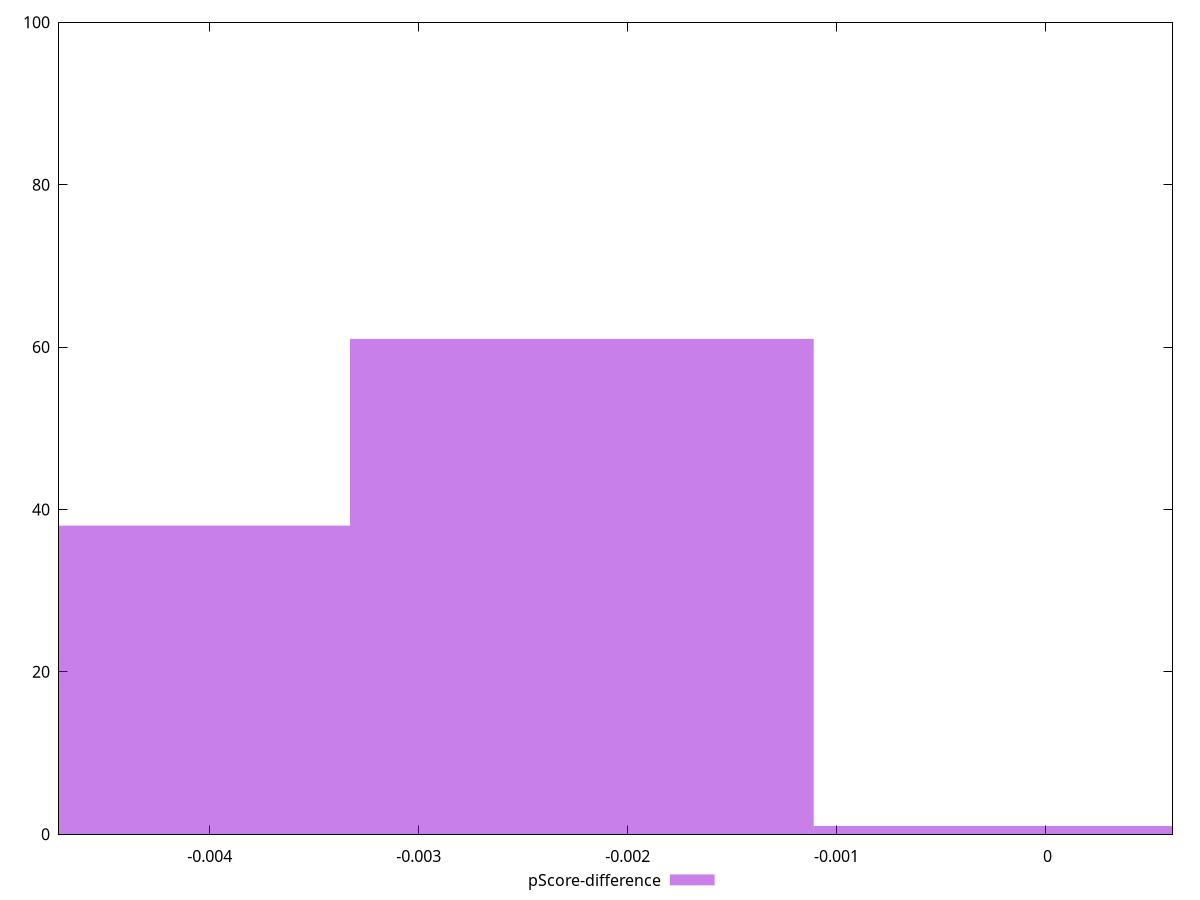 reset

$pScoreDifference <<EOF
-0.004438675947224073 38
-0.0022193379736120365 61
0 1
EOF

set key outside below
set boxwidth 0.0022193379736120365
set xrange [-0.004721710371981783:0.0006076392793275959]
set yrange [0:100]
set trange [0:100]
set style fill transparent solid 0.5 noborder
set terminal svg size 640, 490 enhanced background rgb 'white'
set output "reports/report_00028_2021-02-24T12-49-42.674Z/uses-long-cache-ttl/samples/astro/pScore-difference/histogram.svg"

plot $pScoreDifference title "pScore-difference" with boxes

reset
